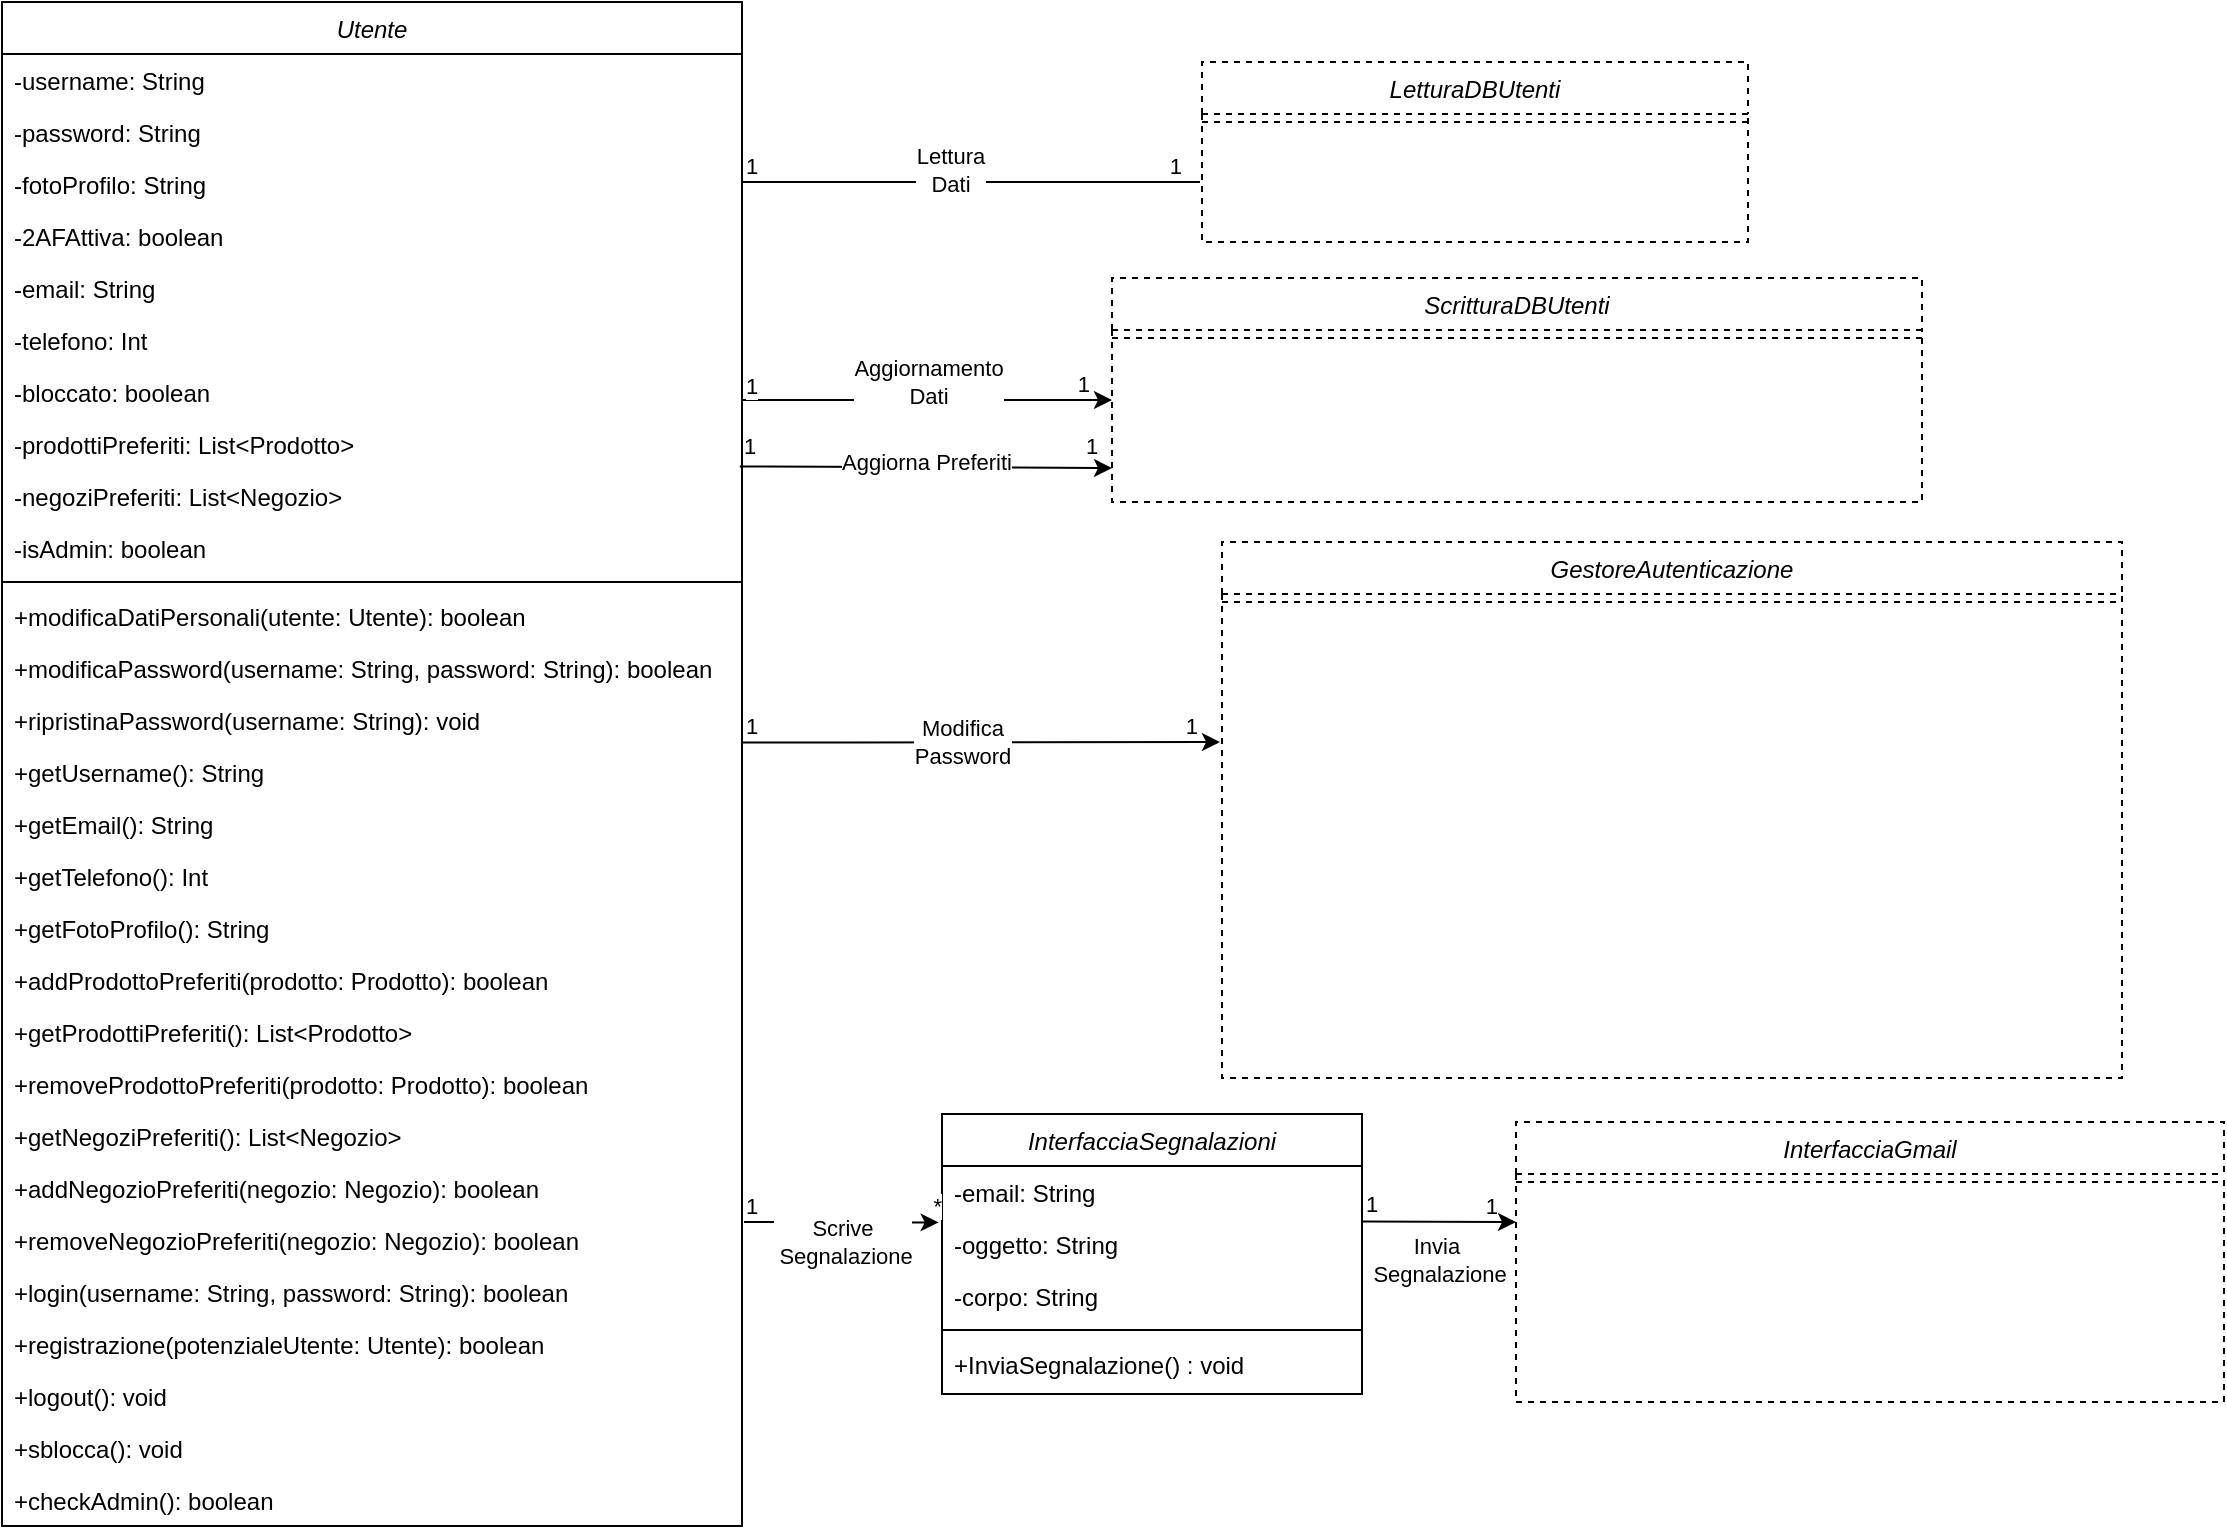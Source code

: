 <mxfile version="14.6.13" type="device"><diagram id="UN6P_QMm9ItmSVr4nTs1" name="Pagina-1"><mxGraphModel dx="1268" dy="2610" grid="1" gridSize="10" guides="1" tooltips="1" connect="1" arrows="1" fold="1" page="1" pageScale="1" pageWidth="1169" pageHeight="827" math="0" shadow="0"><root><mxCell id="0"/><mxCell id="1" parent="0"/><mxCell id="R4bGy1mrO7eXdM5VMAHF-1" style="edgeStyle=orthogonalEdgeStyle;rounded=0;orthogonalLoop=1;jettySize=auto;html=1;endArrow=none;endFill=0;exitX=1;exitY=0.5;exitDx=0;exitDy=0;" parent="1" source="R4bGy1mrO7eXdM5VMAHF-26" edge="1"><mxGeometry relative="1" as="geometry"><mxPoint x="350" y="-559" as="sourcePoint"/><mxPoint x="669" y="-1240" as="targetPoint"/><Array as="points"><mxPoint x="440" y="-1240"/></Array></mxGeometry></mxCell><mxCell id="R4bGy1mrO7eXdM5VMAHF-2" value="Utente" style="swimlane;fontStyle=2;align=center;verticalAlign=top;childLayout=stackLayout;horizontal=1;startSize=26;horizontalStack=0;resizeParent=1;resizeLast=0;collapsible=1;marginBottom=0;rounded=0;shadow=0;strokeWidth=1;" parent="1" vertex="1"><mxGeometry x="70" y="-1330" width="370" height="762" as="geometry"><mxRectangle x="960" y="120" width="160" height="26" as="alternateBounds"/></mxGeometry></mxCell><mxCell id="R4bGy1mrO7eXdM5VMAHF-3" value="-username: String" style="text;align=left;verticalAlign=top;spacingLeft=4;spacingRight=4;overflow=hidden;rotatable=0;points=[[0,0.5],[1,0.5]];portConstraint=eastwest;" parent="R4bGy1mrO7eXdM5VMAHF-2" vertex="1"><mxGeometry y="26" width="370" height="26" as="geometry"/></mxCell><mxCell id="R4bGy1mrO7eXdM5VMAHF-4" value="-password: String" style="text;align=left;verticalAlign=top;spacingLeft=4;spacingRight=4;overflow=hidden;rotatable=0;points=[[0,0.5],[1,0.5]];portConstraint=eastwest;" parent="R4bGy1mrO7eXdM5VMAHF-2" vertex="1"><mxGeometry y="52" width="370" height="26" as="geometry"/></mxCell><mxCell id="R4bGy1mrO7eXdM5VMAHF-5" value="-fotoProfilo: String" style="text;align=left;verticalAlign=top;spacingLeft=4;spacingRight=4;overflow=hidden;rotatable=0;points=[[0,0.5],[1,0.5]];portConstraint=eastwest;" parent="R4bGy1mrO7eXdM5VMAHF-2" vertex="1"><mxGeometry y="78" width="370" height="26" as="geometry"/></mxCell><mxCell id="R4bGy1mrO7eXdM5VMAHF-6" value="-2AFAttiva: boolean" style="text;align=left;verticalAlign=top;spacingLeft=4;spacingRight=4;overflow=hidden;rotatable=0;points=[[0,0.5],[1,0.5]];portConstraint=eastwest;" parent="R4bGy1mrO7eXdM5VMAHF-2" vertex="1"><mxGeometry y="104" width="370" height="26" as="geometry"/></mxCell><mxCell id="R4bGy1mrO7eXdM5VMAHF-7" value="-email: String" style="text;align=left;verticalAlign=top;spacingLeft=4;spacingRight=4;overflow=hidden;rotatable=0;points=[[0,0.5],[1,0.5]];portConstraint=eastwest;" parent="R4bGy1mrO7eXdM5VMAHF-2" vertex="1"><mxGeometry y="130" width="370" height="26" as="geometry"/></mxCell><mxCell id="R4bGy1mrO7eXdM5VMAHF-8" value="-telefono: Int" style="text;align=left;verticalAlign=top;spacingLeft=4;spacingRight=4;overflow=hidden;rotatable=0;points=[[0,0.5],[1,0.5]];portConstraint=eastwest;" parent="R4bGy1mrO7eXdM5VMAHF-2" vertex="1"><mxGeometry y="156" width="370" height="26" as="geometry"/></mxCell><mxCell id="R4bGy1mrO7eXdM5VMAHF-9" value="-bloccato: boolean" style="text;align=left;verticalAlign=top;spacingLeft=4;spacingRight=4;overflow=hidden;rotatable=0;points=[[0,0.5],[1,0.5]];portConstraint=eastwest;" parent="R4bGy1mrO7eXdM5VMAHF-2" vertex="1"><mxGeometry y="182" width="370" height="26" as="geometry"/></mxCell><mxCell id="R4bGy1mrO7eXdM5VMAHF-10" value="-prodottiPreferiti: List&lt;Prodotto&gt;" style="text;align=left;verticalAlign=top;spacingLeft=4;spacingRight=4;overflow=hidden;rotatable=0;points=[[0,0.5],[1,0.5]];portConstraint=eastwest;" parent="R4bGy1mrO7eXdM5VMAHF-2" vertex="1"><mxGeometry y="208" width="370" height="26" as="geometry"/></mxCell><mxCell id="R4bGy1mrO7eXdM5VMAHF-11" value="-negoziPreferiti: List&lt;Negozio&gt;" style="text;align=left;verticalAlign=top;spacingLeft=4;spacingRight=4;overflow=hidden;rotatable=0;points=[[0,0.5],[1,0.5]];portConstraint=eastwest;" parent="R4bGy1mrO7eXdM5VMAHF-2" vertex="1"><mxGeometry y="234" width="370" height="26" as="geometry"/></mxCell><mxCell id="CFzIWxFUDDdblkEwbyY_-1" value="-isAdmin: boolean" style="text;align=left;verticalAlign=top;spacingLeft=4;spacingRight=4;overflow=hidden;rotatable=0;points=[[0,0.5],[1,0.5]];portConstraint=eastwest;" vertex="1" parent="R4bGy1mrO7eXdM5VMAHF-2"><mxGeometry y="260" width="370" height="26" as="geometry"/></mxCell><mxCell id="R4bGy1mrO7eXdM5VMAHF-12" value="" style="line;html=1;strokeWidth=1;align=left;verticalAlign=middle;spacingTop=-1;spacingLeft=3;spacingRight=3;rotatable=0;labelPosition=right;points=[];portConstraint=eastwest;" parent="R4bGy1mrO7eXdM5VMAHF-2" vertex="1"><mxGeometry y="286" width="370" height="8" as="geometry"/></mxCell><mxCell id="R4bGy1mrO7eXdM5VMAHF-13" value="+modificaDatiPersonali(utente: Utente): boolean" style="text;align=left;verticalAlign=top;spacingLeft=4;spacingRight=4;overflow=hidden;rotatable=0;points=[[0,0.5],[1,0.5]];portConstraint=eastwest;" parent="R4bGy1mrO7eXdM5VMAHF-2" vertex="1"><mxGeometry y="294" width="370" height="26" as="geometry"/></mxCell><mxCell id="R4bGy1mrO7eXdM5VMAHF-14" value="+modificaPassword(username: String, password: String): boolean" style="text;align=left;verticalAlign=top;spacingLeft=4;spacingRight=4;overflow=hidden;rotatable=0;points=[[0,0.5],[1,0.5]];portConstraint=eastwest;" parent="R4bGy1mrO7eXdM5VMAHF-2" vertex="1"><mxGeometry y="320" width="370" height="26" as="geometry"/></mxCell><mxCell id="R4bGy1mrO7eXdM5VMAHF-15" value="+ripristinaPassword(username: String): void" style="text;align=left;verticalAlign=top;spacingLeft=4;spacingRight=4;overflow=hidden;rotatable=0;points=[[0,0.5],[1,0.5]];portConstraint=eastwest;" parent="R4bGy1mrO7eXdM5VMAHF-2" vertex="1"><mxGeometry y="346" width="370" height="26" as="geometry"/></mxCell><mxCell id="R4bGy1mrO7eXdM5VMAHF-16" value="+getUsername(): String" style="text;align=left;verticalAlign=top;spacingLeft=4;spacingRight=4;overflow=hidden;rotatable=0;points=[[0,0.5],[1,0.5]];portConstraint=eastwest;" parent="R4bGy1mrO7eXdM5VMAHF-2" vertex="1"><mxGeometry y="372" width="370" height="26" as="geometry"/></mxCell><mxCell id="R4bGy1mrO7eXdM5VMAHF-17" value="+getEmail(): String" style="text;align=left;verticalAlign=top;spacingLeft=4;spacingRight=4;overflow=hidden;rotatable=0;points=[[0,0.5],[1,0.5]];portConstraint=eastwest;" parent="R4bGy1mrO7eXdM5VMAHF-2" vertex="1"><mxGeometry y="398" width="370" height="26" as="geometry"/></mxCell><mxCell id="R4bGy1mrO7eXdM5VMAHF-18" value="+getTelefono(): Int" style="text;align=left;verticalAlign=top;spacingLeft=4;spacingRight=4;overflow=hidden;rotatable=0;points=[[0,0.5],[1,0.5]];portConstraint=eastwest;" parent="R4bGy1mrO7eXdM5VMAHF-2" vertex="1"><mxGeometry y="424" width="370" height="26" as="geometry"/></mxCell><mxCell id="CFzIWxFUDDdblkEwbyY_-2" value="+getFotoProfilo(): String" style="text;align=left;verticalAlign=top;spacingLeft=4;spacingRight=4;overflow=hidden;rotatable=0;points=[[0,0.5],[1,0.5]];portConstraint=eastwest;" vertex="1" parent="R4bGy1mrO7eXdM5VMAHF-2"><mxGeometry y="450" width="370" height="26" as="geometry"/></mxCell><mxCell id="R4bGy1mrO7eXdM5VMAHF-19" value="+addProdottoPreferiti(prodotto: Prodotto): boolean" style="text;align=left;verticalAlign=top;spacingLeft=4;spacingRight=4;overflow=hidden;rotatable=0;points=[[0,0.5],[1,0.5]];portConstraint=eastwest;" parent="R4bGy1mrO7eXdM5VMAHF-2" vertex="1"><mxGeometry y="476" width="370" height="26" as="geometry"/></mxCell><mxCell id="R4bGy1mrO7eXdM5VMAHF-20" value="+getProdottiPreferiti(): List&lt;Prodotto&gt;" style="text;align=left;verticalAlign=top;spacingLeft=4;spacingRight=4;overflow=hidden;rotatable=0;points=[[0,0.5],[1,0.5]];portConstraint=eastwest;" parent="R4bGy1mrO7eXdM5VMAHF-2" vertex="1"><mxGeometry y="502" width="370" height="26" as="geometry"/></mxCell><mxCell id="R4bGy1mrO7eXdM5VMAHF-21" value="+removeProdottoPreferiti(prodotto: Prodotto): boolean" style="text;align=left;verticalAlign=top;spacingLeft=4;spacingRight=4;overflow=hidden;rotatable=0;points=[[0,0.5],[1,0.5]];portConstraint=eastwest;" parent="R4bGy1mrO7eXdM5VMAHF-2" vertex="1"><mxGeometry y="528" width="370" height="26" as="geometry"/></mxCell><mxCell id="R4bGy1mrO7eXdM5VMAHF-22" value="+getNegoziPreferiti(): List&lt;Negozio&gt;" style="text;align=left;verticalAlign=top;spacingLeft=4;spacingRight=4;overflow=hidden;rotatable=0;points=[[0,0.5],[1,0.5]];portConstraint=eastwest;" parent="R4bGy1mrO7eXdM5VMAHF-2" vertex="1"><mxGeometry y="554" width="370" height="26" as="geometry"/></mxCell><mxCell id="R4bGy1mrO7eXdM5VMAHF-23" value="+addNegozioPreferiti(negozio: Negozio): boolean" style="text;align=left;verticalAlign=top;spacingLeft=4;spacingRight=4;overflow=hidden;rotatable=0;points=[[0,0.5],[1,0.5]];portConstraint=eastwest;" parent="R4bGy1mrO7eXdM5VMAHF-2" vertex="1"><mxGeometry y="580" width="370" height="26" as="geometry"/></mxCell><mxCell id="R4bGy1mrO7eXdM5VMAHF-24" value="+removeNegozioPreferiti(negozio: Negozio): boolean" style="text;align=left;verticalAlign=top;spacingLeft=4;spacingRight=4;overflow=hidden;rotatable=0;points=[[0,0.5],[1,0.5]];portConstraint=eastwest;" parent="R4bGy1mrO7eXdM5VMAHF-2" vertex="1"><mxGeometry y="606" width="370" height="26" as="geometry"/></mxCell><mxCell id="R4bGy1mrO7eXdM5VMAHF-25" value="+login(username: String, password: String): boolean" style="text;align=left;verticalAlign=top;spacingLeft=4;spacingRight=4;overflow=hidden;rotatable=0;points=[[0,0.5],[1,0.5]];portConstraint=eastwest;" parent="R4bGy1mrO7eXdM5VMAHF-2" vertex="1"><mxGeometry y="632" width="370" height="26" as="geometry"/></mxCell><mxCell id="R4bGy1mrO7eXdM5VMAHF-26" value="+registrazione(potenzialeUtente: Utente): boolean " style="text;align=left;verticalAlign=top;spacingLeft=4;spacingRight=4;overflow=hidden;rotatable=0;points=[[0,0.5],[1,0.5]];portConstraint=eastwest;" parent="R4bGy1mrO7eXdM5VMAHF-2" vertex="1"><mxGeometry y="658" width="370" height="26" as="geometry"/></mxCell><mxCell id="R4bGy1mrO7eXdM5VMAHF-27" value="+logout(): void" style="text;align=left;verticalAlign=top;spacingLeft=4;spacingRight=4;overflow=hidden;rotatable=0;points=[[0,0.5],[1,0.5]];portConstraint=eastwest;" parent="R4bGy1mrO7eXdM5VMAHF-2" vertex="1"><mxGeometry y="684" width="370" height="26" as="geometry"/></mxCell><mxCell id="R4bGy1mrO7eXdM5VMAHF-28" value="+sblocca(): void" style="text;align=left;verticalAlign=top;spacingLeft=4;spacingRight=4;overflow=hidden;rotatable=0;points=[[0,0.5],[1,0.5]];portConstraint=eastwest;" parent="R4bGy1mrO7eXdM5VMAHF-2" vertex="1"><mxGeometry y="710" width="370" height="26" as="geometry"/></mxCell><mxCell id="CFzIWxFUDDdblkEwbyY_-3" value="+checkAdmin(): boolean" style="text;align=left;verticalAlign=top;spacingLeft=4;spacingRight=4;overflow=hidden;rotatable=0;points=[[0,0.5],[1,0.5]];portConstraint=eastwest;" vertex="1" parent="R4bGy1mrO7eXdM5VMAHF-2"><mxGeometry y="736" width="370" height="26" as="geometry"/></mxCell><mxCell id="R4bGy1mrO7eXdM5VMAHF-38" value="ScritturaDBUtenti" style="swimlane;fontStyle=2;align=center;verticalAlign=top;childLayout=stackLayout;horizontal=1;startSize=26;horizontalStack=0;resizeParent=1;resizeLast=0;collapsible=1;marginBottom=0;rounded=0;shadow=0;strokeWidth=1;dashed=1;" parent="1" vertex="1"><mxGeometry x="625" y="-1192" width="405" height="112" as="geometry"><mxRectangle x="625" y="-1170" width="160" height="26" as="alternateBounds"/></mxGeometry></mxCell><mxCell id="R4bGy1mrO7eXdM5VMAHF-39" value="" style="line;html=1;strokeWidth=1;align=left;verticalAlign=middle;spacingTop=-1;spacingLeft=3;spacingRight=3;rotatable=0;labelPosition=right;points=[];portConstraint=eastwest;dashed=1;" parent="R4bGy1mrO7eXdM5VMAHF-38" vertex="1"><mxGeometry y="26" width="405" height="8" as="geometry"/></mxCell><mxCell id="R4bGy1mrO7eXdM5VMAHF-43" value="GestoreAutenticazione" style="swimlane;fontStyle=2;align=center;verticalAlign=top;childLayout=stackLayout;horizontal=1;startSize=26;horizontalStack=0;resizeParent=1;resizeLast=0;collapsible=1;marginBottom=0;rounded=0;shadow=0;strokeWidth=1;dashed=1;" parent="1" vertex="1"><mxGeometry x="680" y="-1060" width="450" height="268" as="geometry"><mxRectangle x="960" y="120" width="160" height="26" as="alternateBounds"/></mxGeometry></mxCell><mxCell id="R4bGy1mrO7eXdM5VMAHF-47" value="" style="line;html=1;strokeWidth=1;align=left;verticalAlign=middle;spacingTop=-1;spacingLeft=3;spacingRight=3;rotatable=0;labelPosition=right;points=[];portConstraint=eastwest;dashed=1;" parent="R4bGy1mrO7eXdM5VMAHF-43" vertex="1"><mxGeometry y="26" width="450" height="8" as="geometry"/></mxCell><mxCell id="R4bGy1mrO7eXdM5VMAHF-66" value="" style="endArrow=classic;html=1;edgeStyle=orthogonalEdgeStyle;rounded=0;entryX=0;entryY=0.5;entryDx=0;entryDy=0;" parent="1" edge="1"><mxGeometry relative="1" as="geometry"><mxPoint x="440.0" y="-1131" as="sourcePoint"/><mxPoint x="625.0" y="-1131" as="targetPoint"/><Array as="points"><mxPoint x="440" y="-1131"/></Array></mxGeometry></mxCell><mxCell id="R4bGy1mrO7eXdM5VMAHF-67" value="Aggiornamento&lt;br&gt;Dati" style="edgeLabel;resizable=0;html=1;align=center;verticalAlign=middle;" parent="R4bGy1mrO7eXdM5VMAHF-66" connectable="0" vertex="1"><mxGeometry relative="1" as="geometry"><mxPoint y="-9" as="offset"/></mxGeometry></mxCell><mxCell id="R4bGy1mrO7eXdM5VMAHF-68" value="1" style="edgeLabel;resizable=0;html=1;align=left;verticalAlign=bottom;" parent="R4bGy1mrO7eXdM5VMAHF-66" connectable="0" vertex="1"><mxGeometry x="-1" relative="1" as="geometry"><mxPoint y="1" as="offset"/></mxGeometry></mxCell><mxCell id="R4bGy1mrO7eXdM5VMAHF-69" value="1" style="edgeLabel;resizable=0;html=1;align=right;verticalAlign=bottom;" parent="R4bGy1mrO7eXdM5VMAHF-66" connectable="0" vertex="1"><mxGeometry x="1" relative="1" as="geometry"><mxPoint x="35" y="-109" as="offset"/></mxGeometry></mxCell><mxCell id="R4bGy1mrO7eXdM5VMAHF-70" value="LetturaDBUtenti" style="swimlane;fontStyle=2;align=center;verticalAlign=top;childLayout=stackLayout;horizontal=1;startSize=26;horizontalStack=0;resizeParent=1;resizeLast=0;collapsible=1;marginBottom=0;rounded=0;shadow=0;strokeWidth=1;dashed=1;" parent="1" vertex="1"><mxGeometry x="670" y="-1300" width="273" height="90" as="geometry"><mxRectangle x="260" y="-440" width="160" height="26" as="alternateBounds"/></mxGeometry></mxCell><mxCell id="R4bGy1mrO7eXdM5VMAHF-71" value="" style="line;html=1;strokeWidth=1;align=left;verticalAlign=middle;spacingTop=-1;spacingLeft=3;spacingRight=3;rotatable=0;labelPosition=right;points=[];portConstraint=eastwest;dashed=1;" parent="R4bGy1mrO7eXdM5VMAHF-70" vertex="1"><mxGeometry y="26" width="273" height="8" as="geometry"/></mxCell><mxCell id="R4bGy1mrO7eXdM5VMAHF-74" value="Lettura&lt;br&gt;Dati" style="edgeLabel;resizable=0;html=1;align=center;verticalAlign=middle;" parent="1" connectable="0" vertex="1"><mxGeometry x="550" y="-660" as="geometry"><mxPoint x="-6" y="-586" as="offset"/></mxGeometry></mxCell><mxCell id="R4bGy1mrO7eXdM5VMAHF-75" value="1" style="edgeLabel;resizable=0;html=1;align=left;verticalAlign=bottom;" parent="1" connectable="0" vertex="1"><mxGeometry x="440" y="-1240" as="geometry"/></mxCell><mxCell id="R4bGy1mrO7eXdM5VMAHF-76" value="1" style="edgeLabel;resizable=0;html=1;align=left;verticalAlign=bottom;" parent="1" connectable="0" vertex="1"><mxGeometry x="610" y="-1100" as="geometry"/></mxCell><mxCell id="R4bGy1mrO7eXdM5VMAHF-77" value="" style="endArrow=classic;html=1;edgeStyle=orthogonalEdgeStyle;rounded=0;exitX=1;exitY=0.933;exitDx=0;exitDy=0;exitPerimeter=0;" parent="1" source="R4bGy1mrO7eXdM5VMAHF-15" edge="1"><mxGeometry relative="1" as="geometry"><mxPoint x="460" y="-960" as="sourcePoint"/><mxPoint x="679" y="-960" as="targetPoint"/><Array as="points"><mxPoint x="490" y="-960"/></Array></mxGeometry></mxCell><mxCell id="R4bGy1mrO7eXdM5VMAHF-78" value="Modifica&lt;br&gt;Password" style="edgeLabel;resizable=0;html=1;align=center;verticalAlign=middle;" parent="R4bGy1mrO7eXdM5VMAHF-77" connectable="0" vertex="1"><mxGeometry relative="1" as="geometry"><mxPoint x="-10" as="offset"/></mxGeometry></mxCell><mxCell id="R4bGy1mrO7eXdM5VMAHF-79" value="1" style="edgeLabel;resizable=0;html=1;align=left;verticalAlign=bottom;" parent="R4bGy1mrO7eXdM5VMAHF-77" connectable="0" vertex="1"><mxGeometry x="-1" relative="1" as="geometry"><mxPoint as="offset"/></mxGeometry></mxCell><mxCell id="R4bGy1mrO7eXdM5VMAHF-80" value="1" style="edgeLabel;resizable=0;html=1;align=right;verticalAlign=bottom;" parent="R4bGy1mrO7eXdM5VMAHF-77" connectable="0" vertex="1"><mxGeometry x="1" relative="1" as="geometry"><mxPoint x="-10" as="offset"/></mxGeometry></mxCell><mxCell id="R4bGy1mrO7eXdM5VMAHF-81" value="InterfacciaSegnalazioni" style="swimlane;fontStyle=2;align=center;verticalAlign=top;childLayout=stackLayout;horizontal=1;startSize=26;horizontalStack=0;resizeParent=1;resizeLast=0;collapsible=1;marginBottom=0;rounded=0;shadow=0;strokeWidth=1;" parent="1" vertex="1"><mxGeometry x="540" y="-774" width="210" height="140" as="geometry"><mxRectangle x="960" y="120" width="160" height="26" as="alternateBounds"/></mxGeometry></mxCell><mxCell id="R4bGy1mrO7eXdM5VMAHF-82" value="-email: String" style="text;align=left;verticalAlign=top;spacingLeft=4;spacingRight=4;overflow=hidden;rotatable=0;points=[[0,0.5],[1,0.5]];portConstraint=eastwest;" parent="R4bGy1mrO7eXdM5VMAHF-81" vertex="1"><mxGeometry y="26" width="210" height="26" as="geometry"/></mxCell><mxCell id="R4bGy1mrO7eXdM5VMAHF-83" value="-oggetto: String" style="text;align=left;verticalAlign=top;spacingLeft=4;spacingRight=4;overflow=hidden;rotatable=0;points=[[0,0.5],[1,0.5]];portConstraint=eastwest;" parent="R4bGy1mrO7eXdM5VMAHF-81" vertex="1"><mxGeometry y="52" width="210" height="26" as="geometry"/></mxCell><mxCell id="R4bGy1mrO7eXdM5VMAHF-84" value="-corpo: String" style="text;align=left;verticalAlign=top;spacingLeft=4;spacingRight=4;overflow=hidden;rotatable=0;points=[[0,0.5],[1,0.5]];portConstraint=eastwest;" parent="R4bGy1mrO7eXdM5VMAHF-81" vertex="1"><mxGeometry y="78" width="210" height="26" as="geometry"/></mxCell><mxCell id="R4bGy1mrO7eXdM5VMAHF-85" value="" style="line;html=1;strokeWidth=1;align=left;verticalAlign=middle;spacingTop=-1;spacingLeft=3;spacingRight=3;rotatable=0;labelPosition=right;points=[];portConstraint=eastwest;" parent="R4bGy1mrO7eXdM5VMAHF-81" vertex="1"><mxGeometry y="104" width="210" height="8" as="geometry"/></mxCell><mxCell id="R4bGy1mrO7eXdM5VMAHF-86" value="+InviaSegnalazione() : void" style="text;align=left;verticalAlign=top;spacingLeft=4;spacingRight=4;overflow=hidden;rotatable=0;points=[[0,0.5],[1,0.5]];portConstraint=eastwest;" parent="R4bGy1mrO7eXdM5VMAHF-81" vertex="1"><mxGeometry y="112" width="210" height="26" as="geometry"/></mxCell><mxCell id="R4bGy1mrO7eXdM5VMAHF-87" value="" style="endArrow=classic;html=1;entryX=-0.008;entryY=0.085;entryDx=0;entryDy=0;entryPerimeter=0;" parent="1" target="R4bGy1mrO7eXdM5VMAHF-83" edge="1"><mxGeometry relative="1" as="geometry"><mxPoint x="441" y="-720" as="sourcePoint"/><mxPoint x="580" y="-790" as="targetPoint"/></mxGeometry></mxCell><mxCell id="R4bGy1mrO7eXdM5VMAHF-88" value="Scrive&lt;br&gt;&amp;nbsp;Segnalazione" style="edgeLabel;resizable=0;html=1;align=center;verticalAlign=middle;" parent="R4bGy1mrO7eXdM5VMAHF-87" connectable="0" vertex="1"><mxGeometry relative="1" as="geometry"><mxPoint y="10" as="offset"/></mxGeometry></mxCell><mxCell id="R4bGy1mrO7eXdM5VMAHF-89" value="1" style="edgeLabel;resizable=0;html=1;align=left;verticalAlign=bottom;" parent="R4bGy1mrO7eXdM5VMAHF-87" connectable="0" vertex="1"><mxGeometry x="-1" relative="1" as="geometry"><mxPoint x="-1" as="offset"/></mxGeometry></mxCell><mxCell id="R4bGy1mrO7eXdM5VMAHF-90" value="*" style="edgeLabel;resizable=0;html=1;align=right;verticalAlign=bottom;" parent="R4bGy1mrO7eXdM5VMAHF-87" connectable="0" vertex="1"><mxGeometry x="1" relative="1" as="geometry"><mxPoint x="2" as="offset"/></mxGeometry></mxCell><mxCell id="R4bGy1mrO7eXdM5VMAHF-91" value="InterfacciaGmail" style="swimlane;fontStyle=2;align=center;verticalAlign=top;childLayout=stackLayout;horizontal=1;startSize=26;horizontalStack=0;resizeParent=1;resizeLast=0;collapsible=1;marginBottom=0;rounded=0;shadow=0;strokeWidth=1;dashed=1;" parent="1" vertex="1"><mxGeometry x="827" y="-770" width="354" height="140" as="geometry"><mxRectangle x="960" y="120" width="160" height="26" as="alternateBounds"/></mxGeometry></mxCell><mxCell id="R4bGy1mrO7eXdM5VMAHF-95" value="" style="line;html=1;strokeWidth=1;align=left;verticalAlign=middle;spacingTop=-1;spacingLeft=3;spacingRight=3;rotatable=0;labelPosition=right;points=[];portConstraint=eastwest;dashed=1;" parent="R4bGy1mrO7eXdM5VMAHF-91" vertex="1"><mxGeometry y="26" width="354" height="8" as="geometry"/></mxCell><mxCell id="R4bGy1mrO7eXdM5VMAHF-97" value="" style="endArrow=classic;html=1;exitX=1.001;exitY=0.067;exitDx=0;exitDy=0;exitPerimeter=0;" parent="1" source="R4bGy1mrO7eXdM5VMAHF-83" edge="1"><mxGeometry relative="1" as="geometry"><mxPoint x="757.21" y="-709.962" as="sourcePoint"/><mxPoint x="827" y="-720" as="targetPoint"/></mxGeometry></mxCell><mxCell id="R4bGy1mrO7eXdM5VMAHF-98" value="Invia&lt;br&gt;&amp;nbsp;Segnalazione" style="edgeLabel;resizable=0;html=1;align=center;verticalAlign=middle;" parent="R4bGy1mrO7eXdM5VMAHF-97" connectable="0" vertex="1"><mxGeometry relative="1" as="geometry"><mxPoint x="-2" y="19" as="offset"/></mxGeometry></mxCell><mxCell id="R4bGy1mrO7eXdM5VMAHF-99" value="1" style="edgeLabel;resizable=0;html=1;align=left;verticalAlign=bottom;" parent="R4bGy1mrO7eXdM5VMAHF-97" connectable="0" vertex="1"><mxGeometry x="-1" relative="1" as="geometry"><mxPoint as="offset"/></mxGeometry></mxCell><mxCell id="R4bGy1mrO7eXdM5VMAHF-100" value="1" style="edgeLabel;resizable=0;html=1;align=right;verticalAlign=bottom;" parent="R4bGy1mrO7eXdM5VMAHF-97" connectable="0" vertex="1"><mxGeometry x="1" relative="1" as="geometry"><mxPoint x="-9" as="offset"/></mxGeometry></mxCell><mxCell id="R4bGy1mrO7eXdM5VMAHF-113" value="" style="endArrow=classic;html=1;edgeStyle=orthogonalEdgeStyle;rounded=0;exitX=0.997;exitY=0.932;exitDx=0;exitDy=0;exitPerimeter=0;" parent="1" source="R4bGy1mrO7eXdM5VMAHF-10" edge="1"><mxGeometry relative="1" as="geometry"><mxPoint x="440" y="-1097" as="sourcePoint"/><mxPoint x="625.0" y="-1097" as="targetPoint"/><Array as="points"><mxPoint x="447" y="-1098"/></Array></mxGeometry></mxCell><mxCell id="R4bGy1mrO7eXdM5VMAHF-114" value="Aggiorna Preferiti" style="edgeLabel;resizable=0;html=1;align=center;verticalAlign=middle;" parent="R4bGy1mrO7eXdM5VMAHF-113" connectable="0" vertex="1"><mxGeometry relative="1" as="geometry"><mxPoint y="-3" as="offset"/></mxGeometry></mxCell><mxCell id="R4bGy1mrO7eXdM5VMAHF-115" value="1" style="edgeLabel;resizable=0;html=1;align=left;verticalAlign=bottom;" parent="R4bGy1mrO7eXdM5VMAHF-113" connectable="0" vertex="1"><mxGeometry x="-1" relative="1" as="geometry"><mxPoint y="-2" as="offset"/></mxGeometry></mxCell><mxCell id="R4bGy1mrO7eXdM5VMAHF-116" value="1" style="edgeLabel;resizable=0;html=1;align=right;verticalAlign=bottom;" parent="R4bGy1mrO7eXdM5VMAHF-113" connectable="0" vertex="1"><mxGeometry x="1" relative="1" as="geometry"><mxPoint x="-10" y="-33" as="offset"/></mxGeometry></mxCell></root></mxGraphModel></diagram></mxfile>